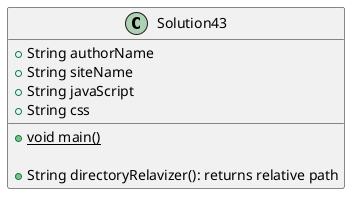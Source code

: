 @startuml
'https://plantuml.com/class-diagram

class Solution43{
+String authorName
+String siteName
+String javaScript
+String css

+{static} {method} void main()

+{method} String directoryRelavizer(): returns relative path
}
@enduml